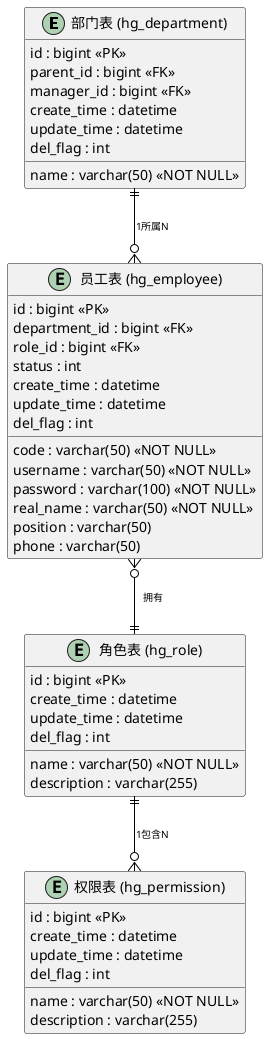 @startuml
' 设置样式：模仿标准ER图
skinparam defaultTextAlignment center
skinparam EntityBackgroundColor White
skinparam EntityBorderColor Black
skinparam EntityAttributeIconSize 0
skinparam ArrowFontSize 10
skinparam ArrowColor Black

entity "部门表 (hg_department)" as Department {
    id : bigint «PK»
    parent_id : bigint «FK»
    name : varchar(50) «NOT NULL»
    manager_id : bigint «FK»
    create_time : datetime
    update_time : datetime
    del_flag : int
}

entity "员工表 (hg_employee)" as Employee {
    id : bigint «PK»
    code : varchar(50) «NOT NULL»
    username : varchar(50) «NOT NULL»
    password : varchar(100) «NOT NULL»
    real_name : varchar(50) «NOT NULL»
    department_id : bigint «FK»
    position : varchar(50)
    phone : varchar(50)
    role_id : bigint «FK»
    status : int
    create_time : datetime
    update_time : datetime
    del_flag : int
}

entity "角色表 (hg_role)" as Role {
    id : bigint «PK»
    name : varchar(50) «NOT NULL»
    description : varchar(255)
    create_time : datetime
    update_time : datetime
    del_flag : int
}

entity "权限表 (hg_permission)" as Permission {
    id : bigint «PK»
    name : varchar(50) «NOT NULL»
    description : varchar(255)
    create_time : datetime
    update_time : datetime
    del_flag : int
}

' ================== 关系定义（单线 + 基数直接在关系线上） ==================

Department ||--o{ Employee : "1所属N"
Employee }o--|| Role : "   拥有"
Role ||--o{ Permission : "1包含N"

@enduml